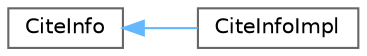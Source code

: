 digraph "Graphical Class Hierarchy"
{
 // INTERACTIVE_SVG=YES
 // LATEX_PDF_SIZE
  bgcolor="transparent";
  edge [fontname=Helvetica,fontsize=10,labelfontname=Helvetica,labelfontsize=10];
  node [fontname=Helvetica,fontsize=10,shape=box,height=0.2,width=0.4];
  rankdir="LR";
  Node0 [id="Node000000",label="CiteInfo",height=0.2,width=0.4,color="grey40", fillcolor="white", style="filled",URL="$df/d40/struct_cite_info.html",tooltip="Citation-related data."];
  Node0 -> Node1 [id="edge3_Node000000_Node000001",dir="back",color="steelblue1",style="solid",tooltip=" "];
  Node1 [id="Node000001",label="CiteInfoImpl",height=0.2,width=0.4,color="grey40", fillcolor="white", style="filled",URL="$d8/dbc/class_cite_info_impl.html",tooltip=" "];
}
